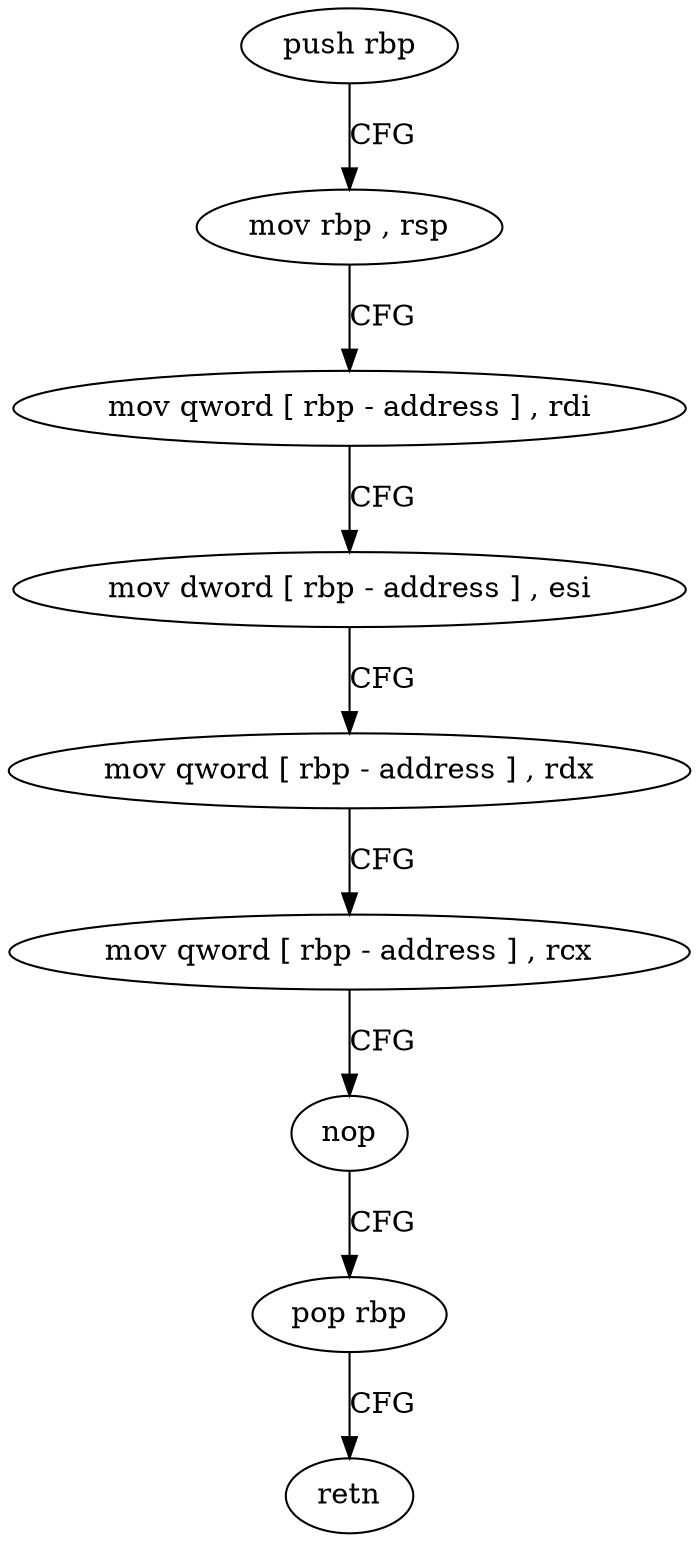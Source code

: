digraph "func" {
"4256125" [label = "push rbp" ]
"4256126" [label = "mov rbp , rsp" ]
"4256129" [label = "mov qword [ rbp - address ] , rdi" ]
"4256133" [label = "mov dword [ rbp - address ] , esi" ]
"4256136" [label = "mov qword [ rbp - address ] , rdx" ]
"4256140" [label = "mov qword [ rbp - address ] , rcx" ]
"4256144" [label = "nop" ]
"4256145" [label = "pop rbp" ]
"4256146" [label = "retn" ]
"4256125" -> "4256126" [ label = "CFG" ]
"4256126" -> "4256129" [ label = "CFG" ]
"4256129" -> "4256133" [ label = "CFG" ]
"4256133" -> "4256136" [ label = "CFG" ]
"4256136" -> "4256140" [ label = "CFG" ]
"4256140" -> "4256144" [ label = "CFG" ]
"4256144" -> "4256145" [ label = "CFG" ]
"4256145" -> "4256146" [ label = "CFG" ]
}
